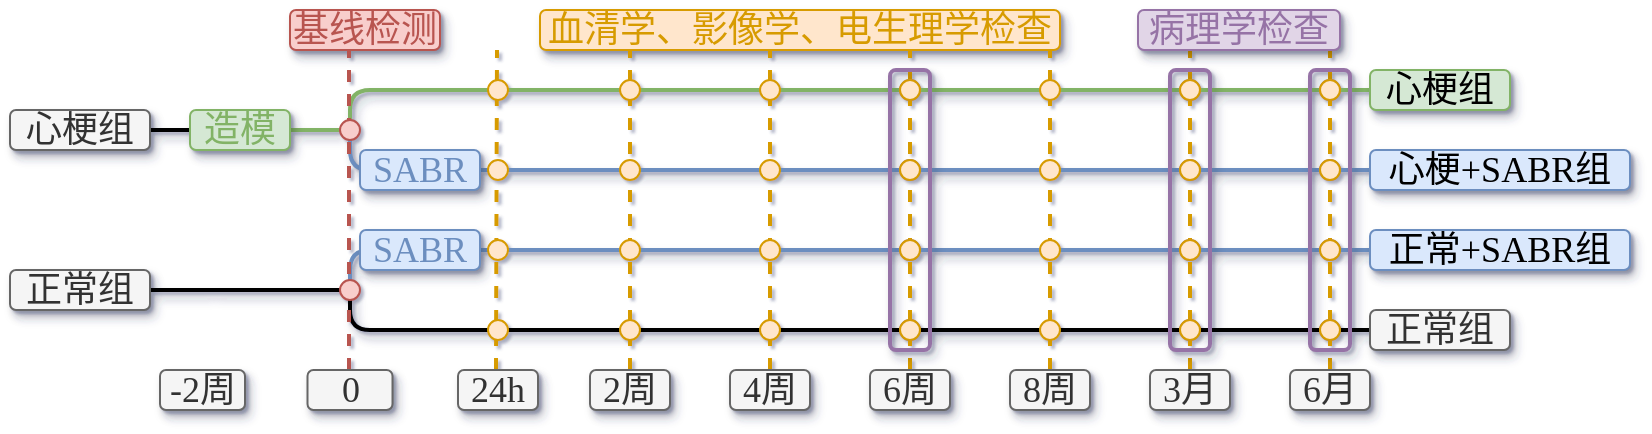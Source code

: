 <mxfile version="21.1.5" type="github">
  <diagram name="第 1 页" id="C_3h3VAVvYODB8KFkyO_">
    <mxGraphModel dx="1434" dy="738" grid="1" gridSize="10" guides="1" tooltips="1" connect="1" arrows="1" fold="1" page="1" pageScale="1" pageWidth="827" pageHeight="1169" math="0" shadow="1">
      <root>
        <mxCell id="0" />
        <mxCell id="1" parent="0" />
        <mxCell id="onbVBH6VORb0m2ybjFXg-175" value="" style="endArrow=none;html=1;rounded=1;startArrow=none;startFill=0;endFill=0;fillColor=#dae8fc;strokeColor=#6c8ebf;strokeWidth=2;shadow=1;" edge="1" parent="1">
          <mxGeometry width="50" height="50" relative="1" as="geometry">
            <mxPoint x="340" y="360" as="sourcePoint" />
            <mxPoint x="850" y="340" as="targetPoint" />
            <Array as="points">
              <mxPoint x="340" y="340" />
            </Array>
          </mxGeometry>
        </mxCell>
        <mxCell id="onbVBH6VORb0m2ybjFXg-87" value="" style="endArrow=none;html=1;rounded=1;startArrow=none;startFill=0;endFill=0;fillColor=#d5e8d4;strokeColor=#82b366;strokeWidth=2;shadow=1;" edge="1" parent="1">
          <mxGeometry width="50" height="50" relative="1" as="geometry">
            <mxPoint x="340" y="280" as="sourcePoint" />
            <mxPoint x="850" y="260" as="targetPoint" />
            <Array as="points">
              <mxPoint x="340" y="260" />
            </Array>
          </mxGeometry>
        </mxCell>
        <mxCell id="onbVBH6VORb0m2ybjFXg-63" value="" style="endArrow=none;html=1;rounded=0;startArrow=none;startFill=0;endFill=0;fillColor=#d5e8d4;strokeColor=#82b366;strokeWidth=2;shadow=1;" edge="1" parent="1" source="onbVBH6VORb0m2ybjFXg-7" target="onbVBH6VORb0m2ybjFXg-61">
          <mxGeometry width="50" height="50" relative="1" as="geometry">
            <mxPoint x="270" y="280" as="sourcePoint" />
            <mxPoint x="340" y="280" as="targetPoint" />
          </mxGeometry>
        </mxCell>
        <mxCell id="onbVBH6VORb0m2ybjFXg-2" value="" style="endArrow=none;html=1;rounded=0;startArrow=none;startFill=0;endFill=0;strokeWidth=2;shadow=1;" edge="1" parent="1">
          <mxGeometry width="50" height="50" relative="1" as="geometry">
            <mxPoint x="240" y="280" as="sourcePoint" />
            <mxPoint x="270" y="280" as="targetPoint" />
          </mxGeometry>
        </mxCell>
        <mxCell id="onbVBH6VORb0m2ybjFXg-3" value="&lt;font style=&quot;font-size: 18px;&quot; face=&quot;LXGW WenKai&quot;&gt;心梗组&lt;/font&gt;" style="text;html=1;strokeColor=#666666;fillColor=#f5f5f5;align=center;verticalAlign=middle;whiteSpace=wrap;rounded=1;fontColor=#333333;shadow=1;" vertex="1" parent="1">
          <mxGeometry x="170" y="270" width="70" height="20" as="geometry" />
        </mxCell>
        <mxCell id="onbVBH6VORb0m2ybjFXg-4" value="" style="endArrow=none;html=1;rounded=0;startArrow=none;startFill=0;endFill=0;strokeWidth=2;shadow=1;" edge="1" parent="1">
          <mxGeometry width="50" height="50" relative="1" as="geometry">
            <mxPoint x="240" y="360" as="sourcePoint" />
            <mxPoint x="270" y="360" as="targetPoint" />
          </mxGeometry>
        </mxCell>
        <mxCell id="onbVBH6VORb0m2ybjFXg-5" value="&lt;font style=&quot;font-size: 18px;&quot; face=&quot;LXGW WenKai&quot;&gt;正常组&lt;/font&gt;" style="text;html=1;strokeColor=#666666;fillColor=#f5f5f5;align=center;verticalAlign=middle;whiteSpace=wrap;rounded=1;fontColor=#333333;shadow=1;" vertex="1" parent="1">
          <mxGeometry x="170" y="350" width="70" height="20" as="geometry" />
        </mxCell>
        <mxCell id="onbVBH6VORb0m2ybjFXg-10" value="" style="endArrow=none;html=1;rounded=0;startArrow=none;startFill=0;endFill=0;fillColor=#d5e8d4;strokeColor=#82b366;strokeWidth=2;" edge="1" parent="1" source="onbVBH6VORb0m2ybjFXg-61">
          <mxGeometry width="50" height="50" relative="1" as="geometry">
            <mxPoint x="200" y="280" as="sourcePoint" />
            <mxPoint x="340" y="280" as="targetPoint" />
          </mxGeometry>
        </mxCell>
        <mxCell id="onbVBH6VORb0m2ybjFXg-11" value="" style="endArrow=none;html=1;rounded=0;startArrow=none;startFill=0;endFill=0;fillColor=#d5e8d4;strokeColor=#000000;strokeWidth=2;shadow=1;" edge="1" parent="1">
          <mxGeometry width="50" height="50" relative="1" as="geometry">
            <mxPoint x="270" y="360" as="sourcePoint" />
            <mxPoint x="340" y="360" as="targetPoint" />
          </mxGeometry>
        </mxCell>
        <mxCell id="onbVBH6VORb0m2ybjFXg-20" value="&lt;font style=&quot;font-size: 18px;&quot; face=&quot;LXGW WenKai&quot;&gt;-2周&lt;/font&gt;" style="text;html=1;strokeColor=#666666;fillColor=#f5f5f5;align=center;verticalAlign=middle;whiteSpace=wrap;rounded=1;fontColor=#333333;shadow=1;" vertex="1" parent="1">
          <mxGeometry x="245" y="400" width="42.5" height="20" as="geometry" />
        </mxCell>
        <mxCell id="onbVBH6VORb0m2ybjFXg-22" value="&lt;font style=&quot;font-size: 18px;&quot; face=&quot;LXGW WenKai&quot; color=&quot;#b85450&quot;&gt;基线检测&lt;/font&gt;" style="text;html=1;strokeColor=#b85450;fillColor=#f8cecc;align=center;verticalAlign=middle;whiteSpace=wrap;rounded=1;shadow=1;" vertex="1" parent="1">
          <mxGeometry x="310" y="220" width="75" height="20" as="geometry" />
        </mxCell>
        <mxCell id="onbVBH6VORb0m2ybjFXg-15" value="" style="endArrow=none;html=1;rounded=1;startArrow=none;startFill=0;endFill=0;fillColor=#d5e8d4;strokeColor=#000000;strokeWidth=2;shadow=1;" edge="1" parent="1">
          <mxGeometry width="50" height="50" relative="1" as="geometry">
            <mxPoint x="340" y="360" as="sourcePoint" />
            <mxPoint x="850" y="380" as="targetPoint" />
            <Array as="points">
              <mxPoint x="340" y="380" />
            </Array>
          </mxGeometry>
        </mxCell>
        <mxCell id="onbVBH6VORb0m2ybjFXg-16" value="" style="endArrow=none;html=1;startArrow=none;startFill=0;endFill=0;fillColor=#d5e8d4;strokeColor=#6C8EBF;strokeWidth=2;rounded=1;shadow=1;" edge="1" parent="1">
          <mxGeometry width="50" height="50" relative="1" as="geometry">
            <mxPoint x="340" y="280" as="sourcePoint" />
            <mxPoint x="850" y="300" as="targetPoint" />
            <Array as="points">
              <mxPoint x="340" y="300" />
            </Array>
          </mxGeometry>
        </mxCell>
        <mxCell id="onbVBH6VORb0m2ybjFXg-23" value="&lt;font style=&quot;font-size: 18px;&quot; face=&quot;LXGW WenKai&quot; color=&quot;#d79b00&quot;&gt;血清学、影像学、电生理学检查&lt;/font&gt;" style="text;html=1;strokeColor=#d79b00;fillColor=#ffe6cc;align=center;verticalAlign=middle;whiteSpace=wrap;rounded=1;shadow=1;" vertex="1" parent="1">
          <mxGeometry x="435" y="220" width="260" height="20" as="geometry" />
        </mxCell>
        <mxCell id="onbVBH6VORb0m2ybjFXg-24" value="" style="endArrow=none;dashed=1;html=1;rounded=0;fillColor=#ffe6cc;strokeColor=#d79b00;strokeWidth=2;" edge="1" parent="1">
          <mxGeometry width="50" height="50" relative="1" as="geometry">
            <mxPoint x="413" y="400" as="sourcePoint" />
            <mxPoint x="413.5" y="240" as="targetPoint" />
          </mxGeometry>
        </mxCell>
        <mxCell id="onbVBH6VORb0m2ybjFXg-25" value="" style="endArrow=none;dashed=1;html=1;rounded=0;fillColor=#ffe6cc;strokeColor=#d79b00;strokeWidth=2;" edge="1" parent="1">
          <mxGeometry width="50" height="50" relative="1" as="geometry">
            <mxPoint x="480" y="400" as="sourcePoint" />
            <mxPoint x="480" y="240" as="targetPoint" />
          </mxGeometry>
        </mxCell>
        <mxCell id="onbVBH6VORb0m2ybjFXg-26" value="" style="endArrow=none;dashed=1;html=1;rounded=0;fillColor=#ffe6cc;strokeColor=#d79b00;strokeWidth=2;" edge="1" parent="1">
          <mxGeometry width="50" height="50" relative="1" as="geometry">
            <mxPoint x="550" y="400" as="sourcePoint" />
            <mxPoint x="550" y="240" as="targetPoint" />
          </mxGeometry>
        </mxCell>
        <mxCell id="onbVBH6VORb0m2ybjFXg-27" value="" style="endArrow=none;dashed=1;html=1;rounded=0;fillColor=#ffe6cc;strokeColor=#d79b00;strokeWidth=2;" edge="1" parent="1">
          <mxGeometry width="50" height="50" relative="1" as="geometry">
            <mxPoint x="620" y="400" as="sourcePoint" />
            <mxPoint x="620" y="240" as="targetPoint" />
          </mxGeometry>
        </mxCell>
        <mxCell id="onbVBH6VORb0m2ybjFXg-28" value="" style="endArrow=none;dashed=1;html=1;rounded=0;fillColor=#ffe6cc;strokeColor=#d79b00;strokeWidth=2;" edge="1" parent="1">
          <mxGeometry width="50" height="50" relative="1" as="geometry">
            <mxPoint x="690" y="400" as="sourcePoint" />
            <mxPoint x="690" y="240" as="targetPoint" />
          </mxGeometry>
        </mxCell>
        <mxCell id="onbVBH6VORb0m2ybjFXg-29" value="" style="endArrow=none;dashed=1;html=1;rounded=0;fillColor=#ffe6cc;strokeColor=#d79b00;strokeWidth=2;" edge="1" parent="1">
          <mxGeometry width="50" height="50" relative="1" as="geometry">
            <mxPoint x="760" y="400" as="sourcePoint" />
            <mxPoint x="760" y="240" as="targetPoint" />
          </mxGeometry>
        </mxCell>
        <mxCell id="onbVBH6VORb0m2ybjFXg-31" value="&lt;font style=&quot;font-size: 18px;&quot; face=&quot;LXGW WenKai&quot;&gt;24h&lt;/font&gt;" style="text;html=1;strokeColor=#666666;fillColor=#f5f5f5;align=center;verticalAlign=middle;whiteSpace=wrap;rounded=1;fontColor=#333333;shadow=1;" vertex="1" parent="1">
          <mxGeometry x="394" y="400" width="40" height="20" as="geometry" />
        </mxCell>
        <mxCell id="onbVBH6VORb0m2ybjFXg-32" value="&lt;font style=&quot;font-size: 18px;&quot; face=&quot;LXGW WenKai&quot;&gt;2周&lt;/font&gt;" style="text;html=1;strokeColor=#666666;fillColor=#f5f5f5;align=center;verticalAlign=middle;whiteSpace=wrap;rounded=1;fontColor=#333333;shadow=1;" vertex="1" parent="1">
          <mxGeometry x="460" y="400" width="40" height="20" as="geometry" />
        </mxCell>
        <mxCell id="onbVBH6VORb0m2ybjFXg-33" value="&lt;font style=&quot;font-size: 18px;&quot; face=&quot;LXGW WenKai&quot;&gt;4周&lt;/font&gt;" style="text;html=1;strokeColor=#666666;fillColor=#f5f5f5;align=center;verticalAlign=middle;whiteSpace=wrap;rounded=1;fontColor=#333333;shadow=1;" vertex="1" parent="1">
          <mxGeometry x="530" y="400" width="40" height="20" as="geometry" />
        </mxCell>
        <mxCell id="onbVBH6VORb0m2ybjFXg-34" value="&lt;font style=&quot;font-size: 18px;&quot; face=&quot;LXGW WenKai&quot;&gt;6周&lt;/font&gt;" style="text;html=1;strokeColor=#666666;fillColor=#f5f5f5;align=center;verticalAlign=middle;whiteSpace=wrap;rounded=1;fontColor=#333333;shadow=1;" vertex="1" parent="1">
          <mxGeometry x="600" y="400" width="40" height="20" as="geometry" />
        </mxCell>
        <mxCell id="onbVBH6VORb0m2ybjFXg-35" value="&lt;font style=&quot;font-size: 18px;&quot; face=&quot;LXGW WenKai&quot;&gt;8周&lt;/font&gt;" style="text;html=1;strokeColor=#666666;fillColor=#f5f5f5;align=center;verticalAlign=middle;whiteSpace=wrap;rounded=1;fontColor=#333333;shadow=1;" vertex="1" parent="1">
          <mxGeometry x="670" y="400" width="40" height="20" as="geometry" />
        </mxCell>
        <mxCell id="onbVBH6VORb0m2ybjFXg-36" value="" style="endArrow=none;dashed=1;html=1;rounded=0;fillColor=#ffe6cc;strokeColor=#d79b00;strokeWidth=2;" edge="1" parent="1">
          <mxGeometry width="50" height="50" relative="1" as="geometry">
            <mxPoint x="830" y="400" as="sourcePoint" />
            <mxPoint x="830" y="240" as="targetPoint" />
          </mxGeometry>
        </mxCell>
        <mxCell id="onbVBH6VORb0m2ybjFXg-38" value="&lt;font style=&quot;font-size: 18px;&quot; face=&quot;LXGW WenKai&quot;&gt;3月&lt;/font&gt;" style="text;html=1;strokeColor=#666666;fillColor=#f5f5f5;align=center;verticalAlign=middle;whiteSpace=wrap;rounded=1;fontColor=#333333;shadow=1;" vertex="1" parent="1">
          <mxGeometry x="740" y="400" width="40" height="20" as="geometry" />
        </mxCell>
        <mxCell id="onbVBH6VORb0m2ybjFXg-39" value="&lt;font style=&quot;font-size: 18px;&quot; face=&quot;LXGW WenKai&quot;&gt;6月&lt;/font&gt;" style="text;html=1;strokeColor=#666666;fillColor=#f5f5f5;align=center;verticalAlign=middle;whiteSpace=wrap;rounded=1;fontColor=#333333;shadow=1;" vertex="1" parent="1">
          <mxGeometry x="810" y="400" width="40" height="20" as="geometry" />
        </mxCell>
        <mxCell id="onbVBH6VORb0m2ybjFXg-40" value="" style="rounded=1;whiteSpace=wrap;html=1;fillColor=none;strokeColor=#9673a6;strokeWidth=2;shadow=1;" vertex="1" parent="1">
          <mxGeometry x="610" y="250" width="20" height="140" as="geometry" />
        </mxCell>
        <mxCell id="onbVBH6VORb0m2ybjFXg-45" value="" style="rounded=1;whiteSpace=wrap;html=1;fillColor=none;strokeColor=#9673a6;strokeWidth=2;glass=0;shadow=1;" vertex="1" parent="1">
          <mxGeometry x="750" y="250" width="20" height="140" as="geometry" />
        </mxCell>
        <mxCell id="onbVBH6VORb0m2ybjFXg-46" value="" style="rounded=1;whiteSpace=wrap;html=1;fillColor=none;strokeColor=#9673a6;strokeWidth=2;shadow=1;" vertex="1" parent="1">
          <mxGeometry x="820" y="250" width="20" height="140" as="geometry" />
        </mxCell>
        <mxCell id="onbVBH6VORb0m2ybjFXg-49" value="&lt;font color=&quot;#9673a6&quot; style=&quot;font-size: 18px;&quot; face=&quot;LXGW WenKai&quot;&gt;病理学检查&lt;/font&gt;" style="text;html=1;strokeColor=#9673a6;fillColor=#e1d5e7;align=center;verticalAlign=middle;whiteSpace=wrap;rounded=1;shadow=1;" vertex="1" parent="1">
          <mxGeometry x="734" y="220" width="101" height="20" as="geometry" />
        </mxCell>
        <mxCell id="onbVBH6VORb0m2ybjFXg-57" value="" style="endArrow=none;dashed=1;html=1;rounded=0;fillColor=#f8cecc;strokeColor=#b85450;strokeWidth=2;" edge="1" parent="1">
          <mxGeometry width="50" height="50" relative="1" as="geometry">
            <mxPoint x="339.5" y="400" as="sourcePoint" />
            <mxPoint x="339.5" y="240" as="targetPoint" />
          </mxGeometry>
        </mxCell>
        <mxCell id="onbVBH6VORb0m2ybjFXg-61" value="" style="ellipse;whiteSpace=wrap;html=1;aspect=fixed;fillColor=#f8cecc;strokeColor=#b85450;" vertex="1" parent="1">
          <mxGeometry x="335" y="275" width="10" height="10" as="geometry" />
        </mxCell>
        <mxCell id="onbVBH6VORb0m2ybjFXg-65" value="" style="endArrow=none;html=1;rounded=0;startArrow=none;startFill=0;endFill=0;fillColor=#dae8fc;strokeColor=#6c8ebf;strokeWidth=2;" edge="1" parent="1" target="onbVBH6VORb0m2ybjFXg-64">
          <mxGeometry width="50" height="50" relative="1" as="geometry">
            <mxPoint x="340" y="360" as="sourcePoint" />
            <mxPoint x="850" y="340" as="targetPoint" />
            <Array as="points" />
          </mxGeometry>
        </mxCell>
        <mxCell id="onbVBH6VORb0m2ybjFXg-64" value="" style="ellipse;whiteSpace=wrap;html=1;aspect=fixed;fillColor=#f8cecc;strokeColor=#b85450;" vertex="1" parent="1">
          <mxGeometry x="335" y="355" width="10" height="10" as="geometry" />
        </mxCell>
        <mxCell id="onbVBH6VORb0m2ybjFXg-67" value="" style="ellipse;whiteSpace=wrap;html=1;aspect=fixed;fillColor=#e1d5e7;strokeColor=#9673a6;" vertex="1" parent="1">
          <mxGeometry x="825" y="375" width="10" height="10" as="geometry" />
        </mxCell>
        <mxCell id="onbVBH6VORb0m2ybjFXg-68" value="" style="ellipse;whiteSpace=wrap;html=1;aspect=fixed;fillColor=#e1d5e7;strokeColor=#9673a6;" vertex="1" parent="1">
          <mxGeometry x="825" y="335" width="10" height="10" as="geometry" />
        </mxCell>
        <mxCell id="onbVBH6VORb0m2ybjFXg-69" value="" style="ellipse;whiteSpace=wrap;html=1;aspect=fixed;fillColor=#e1d5e7;strokeColor=#9673a6;" vertex="1" parent="1">
          <mxGeometry x="825" y="295" width="10" height="10" as="geometry" />
        </mxCell>
        <mxCell id="onbVBH6VORb0m2ybjFXg-70" value="" style="ellipse;whiteSpace=wrap;html=1;aspect=fixed;fillColor=#e1d5e7;strokeColor=#9673a6;" vertex="1" parent="1">
          <mxGeometry x="825" y="255" width="10" height="10" as="geometry" />
        </mxCell>
        <mxCell id="onbVBH6VORb0m2ybjFXg-71" value="" style="ellipse;whiteSpace=wrap;html=1;aspect=fixed;fillColor=#e1d5e7;strokeColor=#9673a6;" vertex="1" parent="1">
          <mxGeometry x="755" y="375" width="10" height="10" as="geometry" />
        </mxCell>
        <mxCell id="onbVBH6VORb0m2ybjFXg-72" value="" style="ellipse;whiteSpace=wrap;html=1;aspect=fixed;fillColor=#e1d5e7;strokeColor=#9673a6;" vertex="1" parent="1">
          <mxGeometry x="755" y="335" width="10" height="10" as="geometry" />
        </mxCell>
        <mxCell id="onbVBH6VORb0m2ybjFXg-73" value="" style="ellipse;whiteSpace=wrap;html=1;aspect=fixed;fillColor=#e1d5e7;strokeColor=#9673a6;" vertex="1" parent="1">
          <mxGeometry x="755" y="295" width="10" height="10" as="geometry" />
        </mxCell>
        <mxCell id="onbVBH6VORb0m2ybjFXg-75" value="" style="ellipse;whiteSpace=wrap;html=1;aspect=fixed;fillColor=#e1d5e7;strokeColor=#9673a6;" vertex="1" parent="1">
          <mxGeometry x="615" y="375" width="10" height="10" as="geometry" />
        </mxCell>
        <mxCell id="onbVBH6VORb0m2ybjFXg-76" value="" style="ellipse;whiteSpace=wrap;html=1;aspect=fixed;fillColor=#e1d5e7;strokeColor=#9673a6;" vertex="1" parent="1">
          <mxGeometry x="615" y="335" width="10" height="10" as="geometry" />
        </mxCell>
        <mxCell id="onbVBH6VORb0m2ybjFXg-77" value="" style="ellipse;whiteSpace=wrap;html=1;aspect=fixed;fillColor=#e1d5e7;strokeColor=#9673a6;" vertex="1" parent="1">
          <mxGeometry x="615" y="295" width="10" height="10" as="geometry" />
        </mxCell>
        <mxCell id="onbVBH6VORb0m2ybjFXg-78" value="" style="ellipse;whiteSpace=wrap;html=1;aspect=fixed;fillColor=#e1d5e7;strokeColor=#9673a6;" vertex="1" parent="1">
          <mxGeometry x="615" y="255" width="10" height="10" as="geometry" />
        </mxCell>
        <mxCell id="onbVBH6VORb0m2ybjFXg-74" value="" style="ellipse;whiteSpace=wrap;html=1;aspect=fixed;fillColor=#e1d5e7;strokeColor=#9673a6;" vertex="1" parent="1">
          <mxGeometry x="755" y="255" width="10" height="10" as="geometry" />
        </mxCell>
        <mxCell id="onbVBH6VORb0m2ybjFXg-83" value="&lt;font style=&quot;font-size: 18px;&quot; face=&quot;LXGW WenKai&quot;&gt;心梗组&lt;/font&gt;" style="text;html=1;strokeColor=#82b366;fillColor=#d5e8d4;align=center;verticalAlign=middle;whiteSpace=wrap;rounded=1;shadow=1;" vertex="1" parent="1">
          <mxGeometry x="850" y="250" width="70" height="20" as="geometry" />
        </mxCell>
        <mxCell id="onbVBH6VORb0m2ybjFXg-84" value="&lt;font style=&quot;font-size: 18px;&quot; face=&quot;LXGW WenKai&quot;&gt;正常组&lt;/font&gt;" style="text;html=1;strokeColor=#666666;fillColor=#f5f5f5;align=center;verticalAlign=middle;whiteSpace=wrap;rounded=1;fontColor=#333333;shadow=1;" vertex="1" parent="1">
          <mxGeometry x="850" y="370" width="70" height="20" as="geometry" />
        </mxCell>
        <mxCell id="onbVBH6VORb0m2ybjFXg-85" value="&lt;font style=&quot;font-size: 18px;&quot; face=&quot;LXGW WenKai&quot;&gt;心梗+SABR组&lt;/font&gt;" style="text;html=1;strokeColor=#6c8ebf;fillColor=#dae8fc;align=center;verticalAlign=middle;whiteSpace=wrap;rounded=1;shadow=1;" vertex="1" parent="1">
          <mxGeometry x="850" y="290" width="130" height="20" as="geometry" />
        </mxCell>
        <mxCell id="onbVBH6VORb0m2ybjFXg-86" value="&lt;font style=&quot;font-size: 18px;&quot; face=&quot;LXGW WenKai&quot;&gt;正常+SABR组&lt;/font&gt;" style="text;html=1;strokeColor=#6c8ebf;fillColor=#dae8fc;align=center;verticalAlign=middle;whiteSpace=wrap;rounded=1;shadow=1;" vertex="1" parent="1">
          <mxGeometry x="850" y="330" width="130" height="20" as="geometry" />
        </mxCell>
        <mxCell id="onbVBH6VORb0m2ybjFXg-156" value="&lt;font color=&quot;#6c8ebf&quot; style=&quot;font-size: 18px;&quot; face=&quot;LXGW WenKai&quot;&gt;SABR&lt;/font&gt;" style="text;html=1;strokeColor=#6c8ebf;fillColor=#dae8fc;align=center;verticalAlign=middle;whiteSpace=wrap;rounded=1;shadow=1;" vertex="1" parent="1">
          <mxGeometry x="345" y="290" width="60" height="20" as="geometry" />
        </mxCell>
        <mxCell id="onbVBH6VORb0m2ybjFXg-163" value="&lt;font color=&quot;#6c8ebf&quot; style=&quot;font-size: 18px;&quot; face=&quot;LXGW WenKai&quot;&gt;SABR&lt;/font&gt;" style="text;html=1;strokeColor=#6c8ebf;fillColor=#dae8fc;align=center;verticalAlign=middle;whiteSpace=wrap;rounded=1;shadow=1;" vertex="1" parent="1">
          <mxGeometry x="345" y="330" width="60" height="20" as="geometry" />
        </mxCell>
        <mxCell id="onbVBH6VORb0m2ybjFXg-199" value="" style="group" vertex="1" connectable="0" parent="1">
          <mxGeometry x="409" y="255" width="10" height="130" as="geometry" />
        </mxCell>
        <mxCell id="onbVBH6VORb0m2ybjFXg-177" value="" style="ellipse;whiteSpace=wrap;html=1;aspect=fixed;fillColor=#ffe6cc;strokeColor=#d79b00;" vertex="1" parent="onbVBH6VORb0m2ybjFXg-199">
          <mxGeometry width="10" height="10" as="geometry" />
        </mxCell>
        <mxCell id="onbVBH6VORb0m2ybjFXg-181" value="" style="ellipse;whiteSpace=wrap;html=1;aspect=fixed;fillColor=#ffe6cc;strokeColor=#d79b00;" vertex="1" parent="onbVBH6VORb0m2ybjFXg-199">
          <mxGeometry y="40" width="10" height="10" as="geometry" />
        </mxCell>
        <mxCell id="onbVBH6VORb0m2ybjFXg-182" value="" style="ellipse;whiteSpace=wrap;html=1;aspect=fixed;fillColor=#ffe6cc;strokeColor=#d79b00;" vertex="1" parent="onbVBH6VORb0m2ybjFXg-199">
          <mxGeometry y="80" width="10" height="10" as="geometry" />
        </mxCell>
        <mxCell id="onbVBH6VORb0m2ybjFXg-183" value="" style="ellipse;whiteSpace=wrap;html=1;aspect=fixed;fillColor=#ffe6cc;strokeColor=#d79b00;" vertex="1" parent="onbVBH6VORb0m2ybjFXg-199">
          <mxGeometry y="120" width="10" height="10" as="geometry" />
        </mxCell>
        <mxCell id="onbVBH6VORb0m2ybjFXg-201" value="" style="group" vertex="1" connectable="0" parent="1">
          <mxGeometry x="475" y="255" width="10" height="130" as="geometry" />
        </mxCell>
        <mxCell id="onbVBH6VORb0m2ybjFXg-202" value="" style="ellipse;whiteSpace=wrap;html=1;aspect=fixed;fillColor=#ffe6cc;strokeColor=#d79b00;" vertex="1" parent="onbVBH6VORb0m2ybjFXg-201">
          <mxGeometry width="10" height="10" as="geometry" />
        </mxCell>
        <mxCell id="onbVBH6VORb0m2ybjFXg-203" value="" style="ellipse;whiteSpace=wrap;html=1;aspect=fixed;fillColor=#ffe6cc;strokeColor=#d79b00;" vertex="1" parent="onbVBH6VORb0m2ybjFXg-201">
          <mxGeometry y="40" width="10" height="10" as="geometry" />
        </mxCell>
        <mxCell id="onbVBH6VORb0m2ybjFXg-204" value="" style="ellipse;whiteSpace=wrap;html=1;aspect=fixed;fillColor=#ffe6cc;strokeColor=#d79b00;" vertex="1" parent="onbVBH6VORb0m2ybjFXg-201">
          <mxGeometry y="80" width="10" height="10" as="geometry" />
        </mxCell>
        <mxCell id="onbVBH6VORb0m2ybjFXg-205" value="" style="ellipse;whiteSpace=wrap;html=1;aspect=fixed;fillColor=#ffe6cc;strokeColor=#d79b00;" vertex="1" parent="onbVBH6VORb0m2ybjFXg-201">
          <mxGeometry y="120" width="10" height="10" as="geometry" />
        </mxCell>
        <mxCell id="onbVBH6VORb0m2ybjFXg-206" value="" style="group" vertex="1" connectable="0" parent="1">
          <mxGeometry x="545" y="255" width="10" height="130" as="geometry" />
        </mxCell>
        <mxCell id="onbVBH6VORb0m2ybjFXg-207" value="" style="ellipse;whiteSpace=wrap;html=1;aspect=fixed;fillColor=#ffe6cc;strokeColor=#d79b00;" vertex="1" parent="onbVBH6VORb0m2ybjFXg-206">
          <mxGeometry width="10" height="10" as="geometry" />
        </mxCell>
        <mxCell id="onbVBH6VORb0m2ybjFXg-208" value="" style="ellipse;whiteSpace=wrap;html=1;aspect=fixed;fillColor=#ffe6cc;strokeColor=#d79b00;" vertex="1" parent="onbVBH6VORb0m2ybjFXg-206">
          <mxGeometry y="40" width="10" height="10" as="geometry" />
        </mxCell>
        <mxCell id="onbVBH6VORb0m2ybjFXg-209" value="" style="ellipse;whiteSpace=wrap;html=1;aspect=fixed;fillColor=#ffe6cc;strokeColor=#d79b00;" vertex="1" parent="onbVBH6VORb0m2ybjFXg-206">
          <mxGeometry y="80" width="10" height="10" as="geometry" />
        </mxCell>
        <mxCell id="onbVBH6VORb0m2ybjFXg-210" value="" style="ellipse;whiteSpace=wrap;html=1;aspect=fixed;fillColor=#ffe6cc;strokeColor=#d79b00;" vertex="1" parent="onbVBH6VORb0m2ybjFXg-206">
          <mxGeometry y="120" width="10" height="10" as="geometry" />
        </mxCell>
        <mxCell id="onbVBH6VORb0m2ybjFXg-211" value="" style="group" vertex="1" connectable="0" parent="1">
          <mxGeometry x="615" y="255" width="10" height="130" as="geometry" />
        </mxCell>
        <mxCell id="onbVBH6VORb0m2ybjFXg-212" value="" style="ellipse;whiteSpace=wrap;html=1;aspect=fixed;fillColor=#ffe6cc;strokeColor=#d79b00;" vertex="1" parent="onbVBH6VORb0m2ybjFXg-211">
          <mxGeometry width="10" height="10" as="geometry" />
        </mxCell>
        <mxCell id="onbVBH6VORb0m2ybjFXg-213" value="" style="ellipse;whiteSpace=wrap;html=1;aspect=fixed;fillColor=#ffe6cc;strokeColor=#d79b00;" vertex="1" parent="onbVBH6VORb0m2ybjFXg-211">
          <mxGeometry y="40" width="10" height="10" as="geometry" />
        </mxCell>
        <mxCell id="onbVBH6VORb0m2ybjFXg-214" value="" style="ellipse;whiteSpace=wrap;html=1;aspect=fixed;fillColor=#ffe6cc;strokeColor=#d79b00;" vertex="1" parent="onbVBH6VORb0m2ybjFXg-211">
          <mxGeometry y="80" width="10" height="10" as="geometry" />
        </mxCell>
        <mxCell id="onbVBH6VORb0m2ybjFXg-215" value="" style="ellipse;whiteSpace=wrap;html=1;aspect=fixed;fillColor=#ffe6cc;strokeColor=#d79b00;" vertex="1" parent="onbVBH6VORb0m2ybjFXg-211">
          <mxGeometry y="120" width="10" height="10" as="geometry" />
        </mxCell>
        <mxCell id="onbVBH6VORb0m2ybjFXg-216" value="" style="group" vertex="1" connectable="0" parent="1">
          <mxGeometry x="685" y="255" width="10" height="130" as="geometry" />
        </mxCell>
        <mxCell id="onbVBH6VORb0m2ybjFXg-217" value="" style="ellipse;whiteSpace=wrap;html=1;aspect=fixed;fillColor=#ffe6cc;strokeColor=#d79b00;" vertex="1" parent="onbVBH6VORb0m2ybjFXg-216">
          <mxGeometry width="10" height="10" as="geometry" />
        </mxCell>
        <mxCell id="onbVBH6VORb0m2ybjFXg-218" value="" style="ellipse;whiteSpace=wrap;html=1;aspect=fixed;fillColor=#ffe6cc;strokeColor=#d79b00;" vertex="1" parent="onbVBH6VORb0m2ybjFXg-216">
          <mxGeometry y="40" width="10" height="10" as="geometry" />
        </mxCell>
        <mxCell id="onbVBH6VORb0m2ybjFXg-219" value="" style="ellipse;whiteSpace=wrap;html=1;aspect=fixed;fillColor=#ffe6cc;strokeColor=#d79b00;" vertex="1" parent="onbVBH6VORb0m2ybjFXg-216">
          <mxGeometry y="80" width="10" height="10" as="geometry" />
        </mxCell>
        <mxCell id="onbVBH6VORb0m2ybjFXg-220" value="" style="ellipse;whiteSpace=wrap;html=1;aspect=fixed;fillColor=#ffe6cc;strokeColor=#d79b00;" vertex="1" parent="onbVBH6VORb0m2ybjFXg-216">
          <mxGeometry y="120" width="10" height="10" as="geometry" />
        </mxCell>
        <mxCell id="onbVBH6VORb0m2ybjFXg-221" value="" style="group" vertex="1" connectable="0" parent="1">
          <mxGeometry x="755" y="255" width="10" height="130" as="geometry" />
        </mxCell>
        <mxCell id="onbVBH6VORb0m2ybjFXg-222" value="" style="ellipse;whiteSpace=wrap;html=1;aspect=fixed;fillColor=#ffe6cc;strokeColor=#d79b00;" vertex="1" parent="onbVBH6VORb0m2ybjFXg-221">
          <mxGeometry width="10" height="10" as="geometry" />
        </mxCell>
        <mxCell id="onbVBH6VORb0m2ybjFXg-223" value="" style="ellipse;whiteSpace=wrap;html=1;aspect=fixed;fillColor=#ffe6cc;strokeColor=#d79b00;" vertex="1" parent="onbVBH6VORb0m2ybjFXg-221">
          <mxGeometry y="40" width="10" height="10" as="geometry" />
        </mxCell>
        <mxCell id="onbVBH6VORb0m2ybjFXg-224" value="" style="ellipse;whiteSpace=wrap;html=1;aspect=fixed;fillColor=#ffe6cc;strokeColor=#d79b00;" vertex="1" parent="onbVBH6VORb0m2ybjFXg-221">
          <mxGeometry y="80" width="10" height="10" as="geometry" />
        </mxCell>
        <mxCell id="onbVBH6VORb0m2ybjFXg-225" value="" style="ellipse;whiteSpace=wrap;html=1;aspect=fixed;fillColor=#ffe6cc;strokeColor=#d79b00;" vertex="1" parent="onbVBH6VORb0m2ybjFXg-221">
          <mxGeometry y="120" width="10" height="10" as="geometry" />
        </mxCell>
        <mxCell id="onbVBH6VORb0m2ybjFXg-226" value="" style="group" vertex="1" connectable="0" parent="1">
          <mxGeometry x="825" y="255" width="10" height="130" as="geometry" />
        </mxCell>
        <mxCell id="onbVBH6VORb0m2ybjFXg-227" value="" style="ellipse;whiteSpace=wrap;html=1;aspect=fixed;fillColor=#ffe6cc;strokeColor=#d79b00;" vertex="1" parent="onbVBH6VORb0m2ybjFXg-226">
          <mxGeometry width="10" height="10" as="geometry" />
        </mxCell>
        <mxCell id="onbVBH6VORb0m2ybjFXg-228" value="" style="ellipse;whiteSpace=wrap;html=1;aspect=fixed;fillColor=#ffe6cc;strokeColor=#d79b00;" vertex="1" parent="onbVBH6VORb0m2ybjFXg-226">
          <mxGeometry y="40" width="10" height="10" as="geometry" />
        </mxCell>
        <mxCell id="onbVBH6VORb0m2ybjFXg-229" value="" style="ellipse;whiteSpace=wrap;html=1;aspect=fixed;fillColor=#ffe6cc;strokeColor=#d79b00;" vertex="1" parent="onbVBH6VORb0m2ybjFXg-226">
          <mxGeometry y="80" width="10" height="10" as="geometry" />
        </mxCell>
        <mxCell id="onbVBH6VORb0m2ybjFXg-230" value="" style="ellipse;whiteSpace=wrap;html=1;aspect=fixed;fillColor=#ffe6cc;strokeColor=#d79b00;" vertex="1" parent="onbVBH6VORb0m2ybjFXg-226">
          <mxGeometry y="120" width="10" height="10" as="geometry" />
        </mxCell>
        <mxCell id="onbVBH6VORb0m2ybjFXg-232" value="&lt;font style=&quot;font-size: 18px;&quot; face=&quot;LXGW WenKai&quot;&gt;0&lt;/font&gt;" style="text;html=1;strokeColor=#666666;fillColor=#f5f5f5;align=center;verticalAlign=middle;whiteSpace=wrap;rounded=1;fontColor=#333333;shadow=1;" vertex="1" parent="1">
          <mxGeometry x="318.75" y="400" width="42.5" height="20" as="geometry" />
        </mxCell>
        <mxCell id="onbVBH6VORb0m2ybjFXg-233" value="" style="endArrow=none;html=1;rounded=0;startArrow=none;startFill=0;endFill=0;fillColor=#d5e8d4;strokeColor=#82b366;strokeWidth=2;shadow=1;" edge="1" parent="1" target="onbVBH6VORb0m2ybjFXg-7">
          <mxGeometry width="50" height="50" relative="1" as="geometry">
            <mxPoint x="270" y="280" as="sourcePoint" />
            <mxPoint x="335" y="280" as="targetPoint" />
          </mxGeometry>
        </mxCell>
        <mxCell id="onbVBH6VORb0m2ybjFXg-7" value="&lt;font color=&quot;#82b366&quot; style=&quot;font-size: 18px;&quot; face=&quot;LXGW WenKai&quot;&gt;造模&lt;/font&gt;" style="text;html=1;strokeColor=#82b366;fillColor=#d5e8d4;align=center;verticalAlign=middle;whiteSpace=wrap;rounded=1;shadow=1;" vertex="1" parent="1">
          <mxGeometry x="260" y="270" width="50" height="20" as="geometry" />
        </mxCell>
      </root>
    </mxGraphModel>
  </diagram>
</mxfile>

